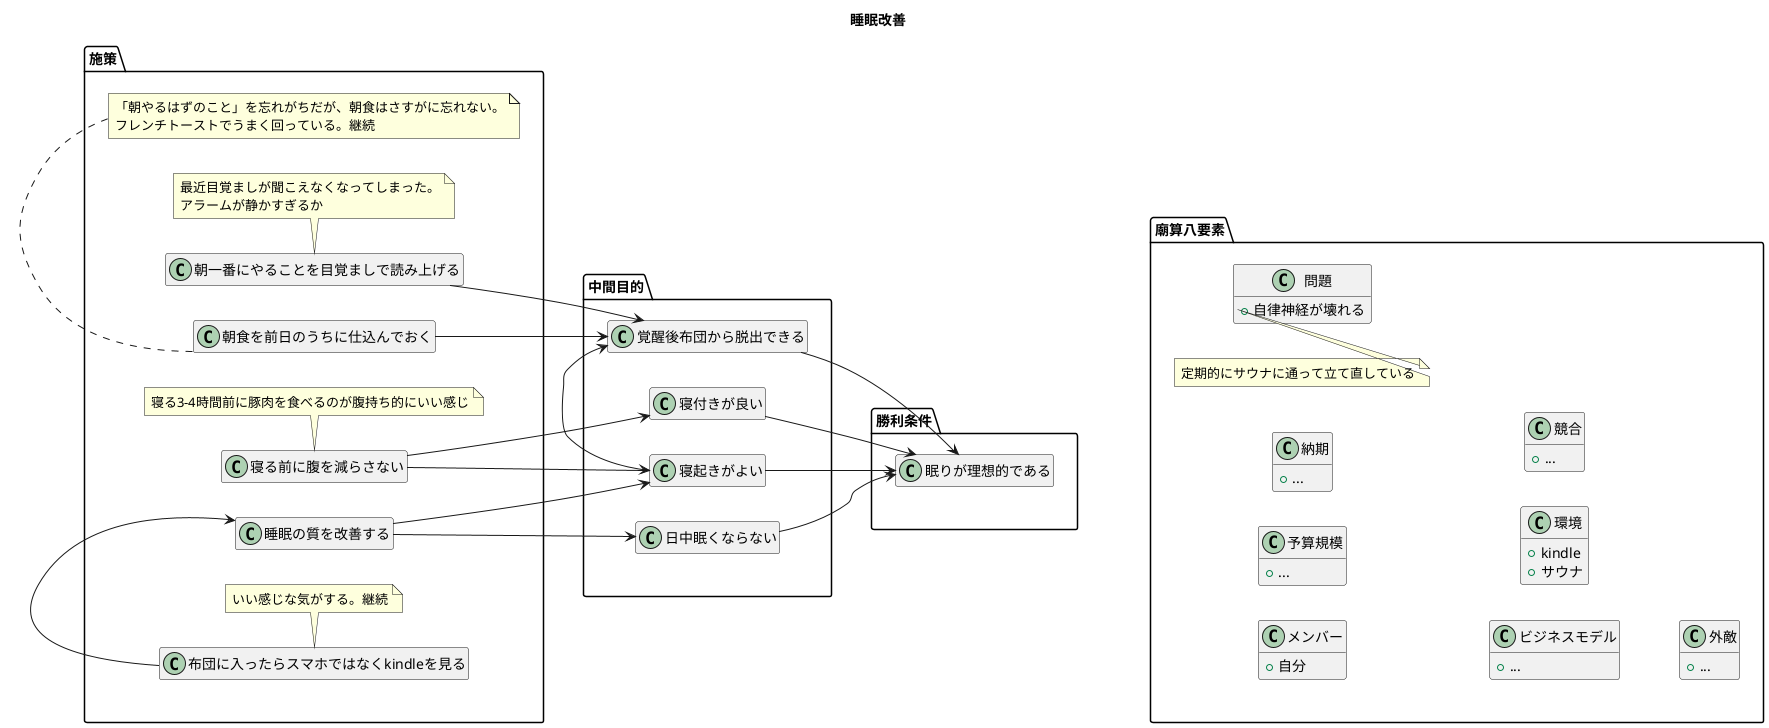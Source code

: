 @startuml

title 睡眠改善

hide empty members
skinparam class {
  BackgroundColor<<deprecated>> Grey
  BackgroundColor<<done>> Cyan
  BackgroundColor<<new>> Yellow
}

left to right direction


package 勝利条件 {
  class 眠りが理想的である
}

package 中間目的 {
  class 寝付きが良い
  寝付きが良い --> 眠りが理想的である

  class 寝起きがよい
  寝起きがよい --> 眠りが理想的である

  class 覚醒後布団から脱出できる
  覚醒後布団から脱出できる --> 眠りが理想的である
  寝起きがよい -> 覚醒後布団から脱出できる

  class 日中眠くならない
  日中眠くならない --> 眠りが理想的である
}

package 施策 {
  class 睡眠の質を改善する
  睡眠の質を改善する --> 寝起きがよい
  睡眠の質を改善する --> 日中眠くならない

  class 布団に入ったらスマホではなくkindleを見る
  note bottom
  いい感じな気がする。継続
  end note
  布団に入ったらスマホではなくkindleを見る -> 睡眠の質を改善する

  class 寝る前に腹を減らさない
  note bottom
  寝る3-4時間前に豚肉を食べるのが腹持ち的にいい感じ
  end note
  寝る前に腹を減らさない -> 寝付きが良い
  寝る前に腹を減らさない -> 寝起きがよい

  class 朝一番にやることを目覚ましで読み上げる
  note bottom
  最近目覚ましが聞こえなくなってしまった。
  アラームが静かすぎるか
  end note
  朝一番にやることを目覚ましで読み上げる --> 覚醒後布団から脱出できる

  class 朝食を前日のうちに仕込んでおく
  note bottom
  「朝やるはずのこと」を忘れがちだが、朝食はさすがに忘れない。
  フレンチトーストでうまく回っている。継続
  end note
  朝食を前日のうちに仕込んでおく --> 覚醒後布団から脱出できる
}

package 廟算八要素 {
  class メンバー {
   + 自分
  }
  class 予算規模 {
   + ...
  }
  class 納期 {
   + ...
  }
  class ビジネスモデル {
   + ...
  }
  class 環境 {
   + kindle
   + サウナ
  }

  class 競合 {
   + ...
  }
  class 外敵 {
   + ...
  }
  class 問題 {
   + 自律神経が壊れる
  }
  note right of 問題::自律神経が壊れる
  定期的にサウナに通って立て直している
  end note
}

中間目的 --u[hidden]--> 勝利条件
施策 --u[hidden]--> 中間目的
廟算八要素 ---u[hidden]--> 施策

@enduml
